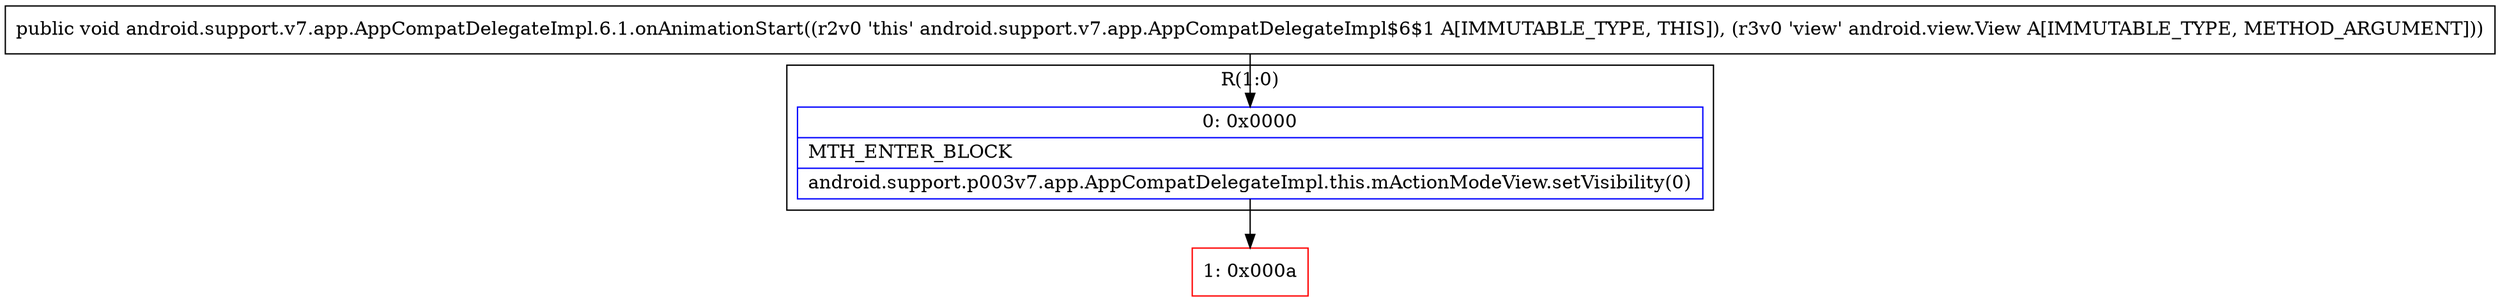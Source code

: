 digraph "CFG forandroid.support.v7.app.AppCompatDelegateImpl.6.1.onAnimationStart(Landroid\/view\/View;)V" {
subgraph cluster_Region_274141192 {
label = "R(1:0)";
node [shape=record,color=blue];
Node_0 [shape=record,label="{0\:\ 0x0000|MTH_ENTER_BLOCK\l|android.support.p003v7.app.AppCompatDelegateImpl.this.mActionModeView.setVisibility(0)\l}"];
}
Node_1 [shape=record,color=red,label="{1\:\ 0x000a}"];
MethodNode[shape=record,label="{public void android.support.v7.app.AppCompatDelegateImpl.6.1.onAnimationStart((r2v0 'this' android.support.v7.app.AppCompatDelegateImpl$6$1 A[IMMUTABLE_TYPE, THIS]), (r3v0 'view' android.view.View A[IMMUTABLE_TYPE, METHOD_ARGUMENT])) }"];
MethodNode -> Node_0;
Node_0 -> Node_1;
}

